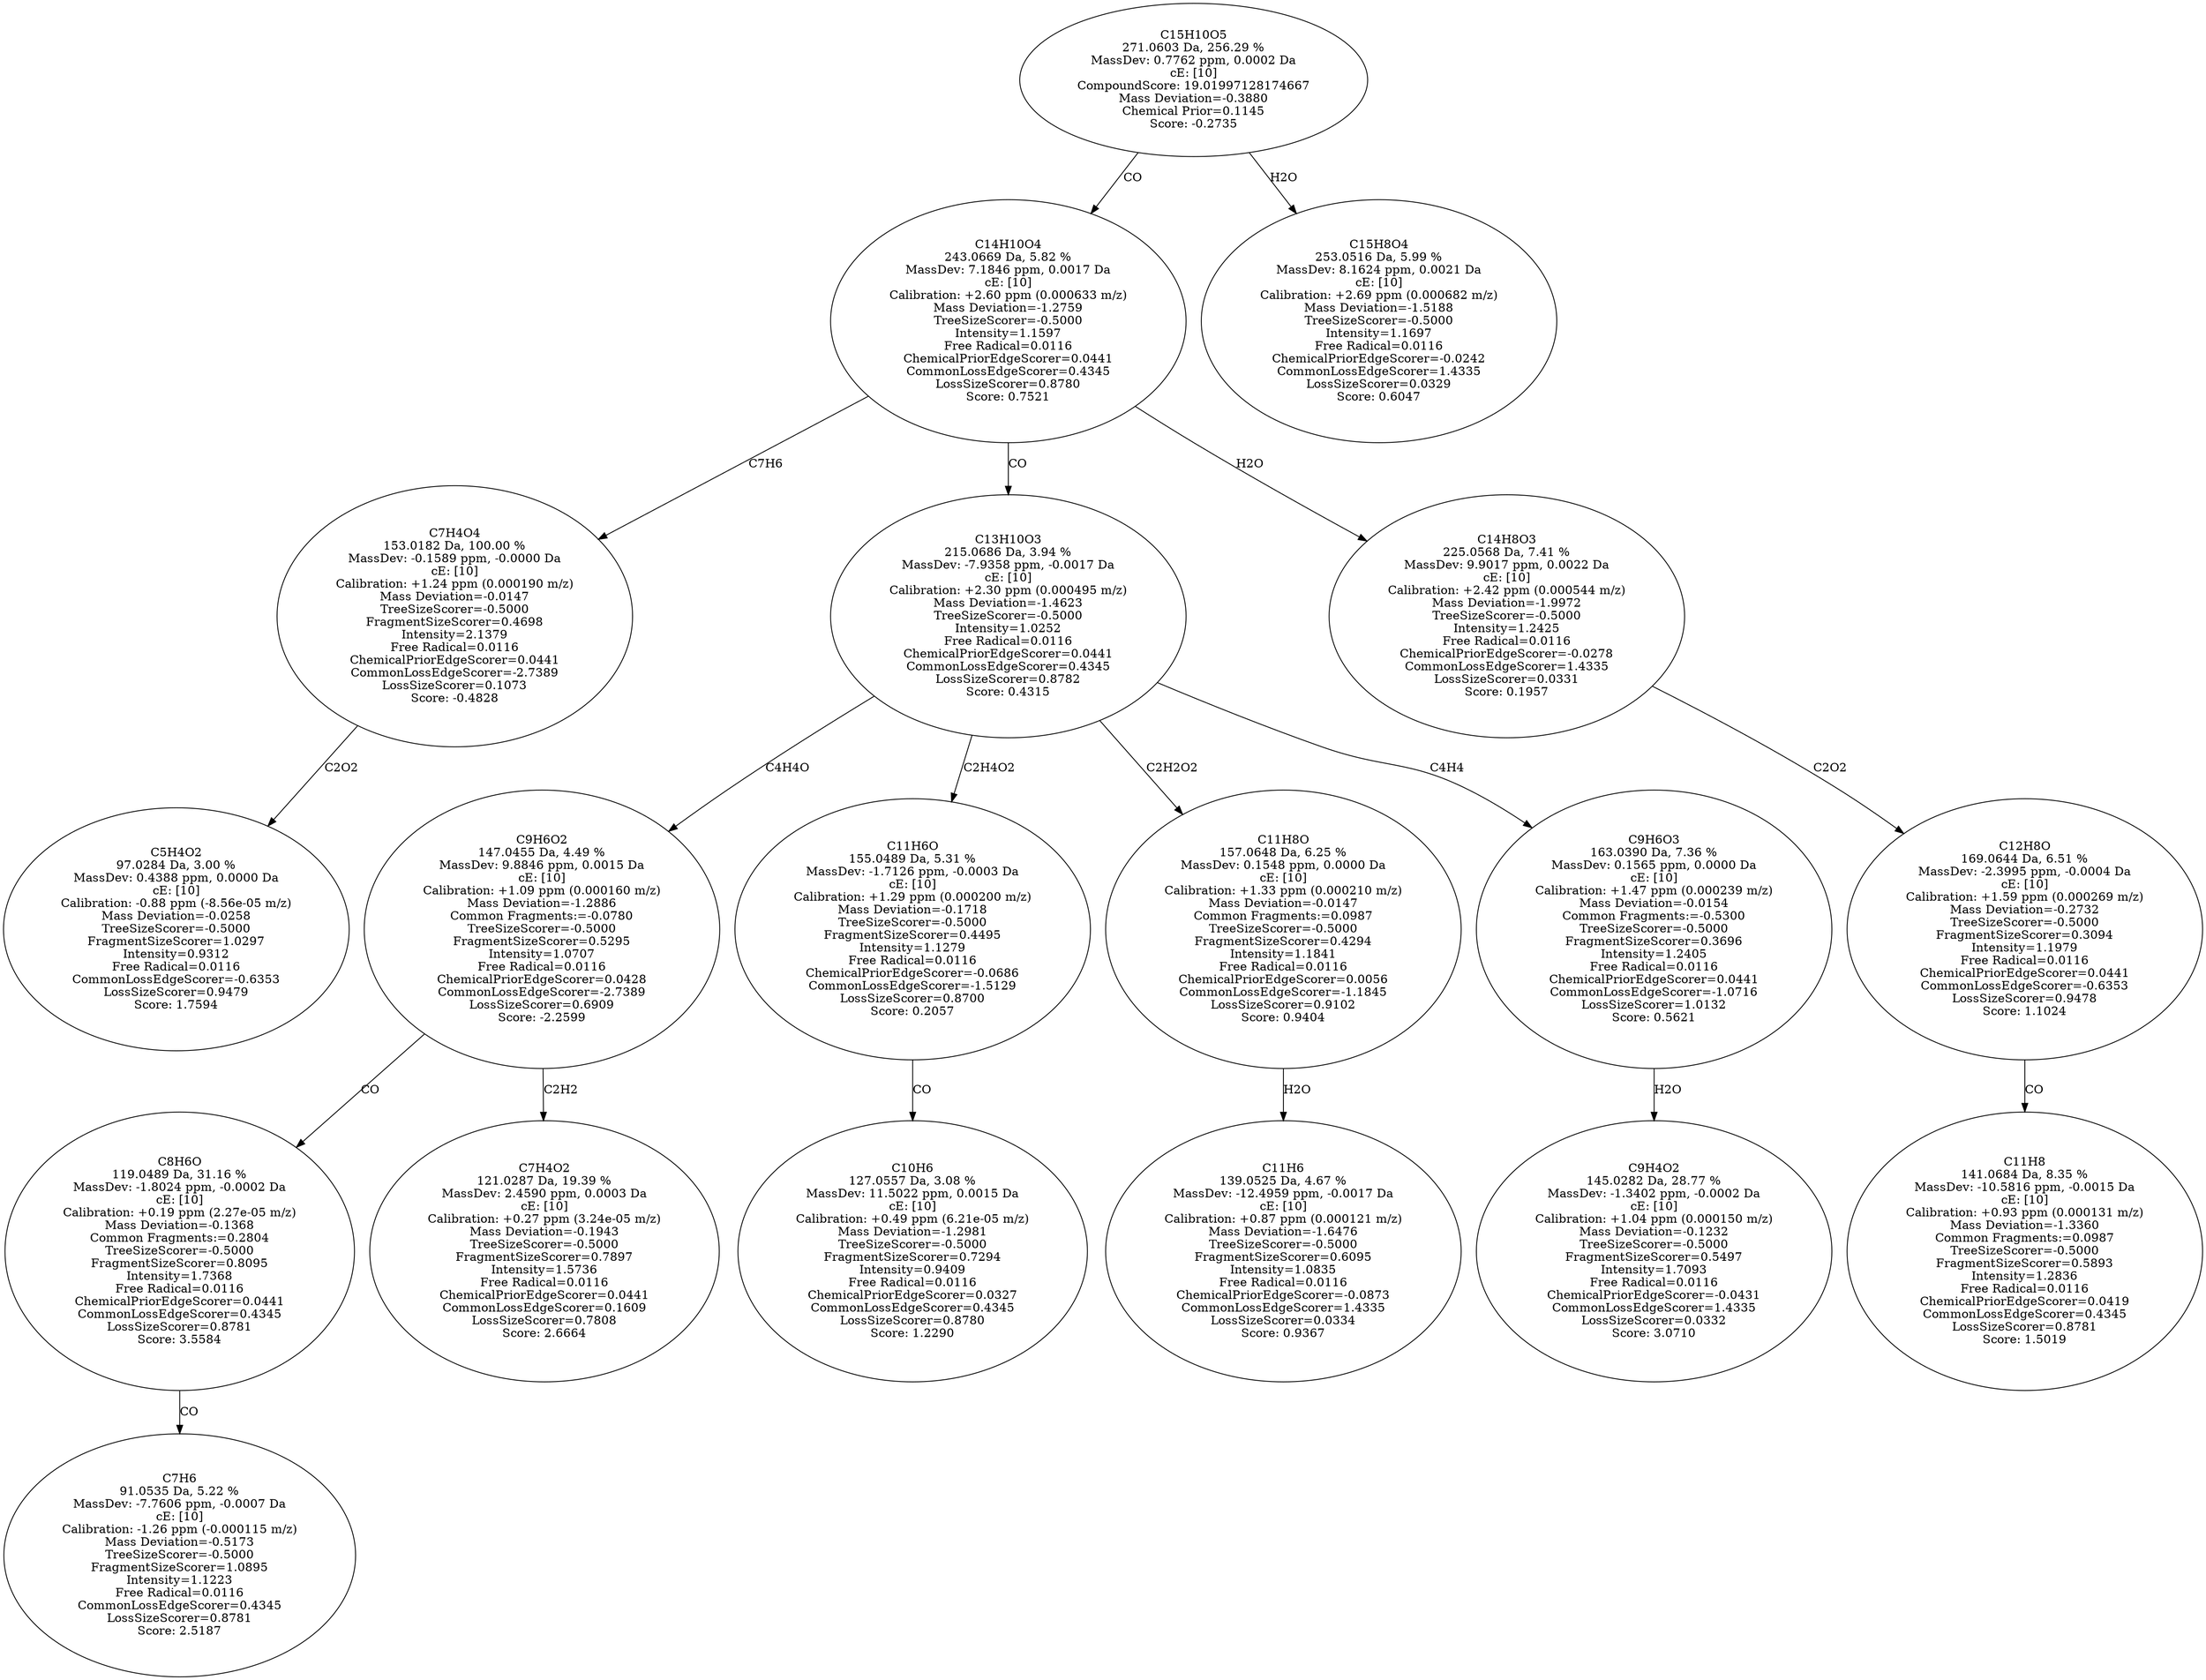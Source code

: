 strict digraph {
v1 [label="C5H4O2\n97.0284 Da, 3.00 %\nMassDev: 0.4388 ppm, 0.0000 Da\ncE: [10]\nCalibration: -0.88 ppm (-8.56e-05 m/z)\nMass Deviation=-0.0258\nTreeSizeScorer=-0.5000\nFragmentSizeScorer=1.0297\nIntensity=0.9312\nFree Radical=0.0116\nCommonLossEdgeScorer=-0.6353\nLossSizeScorer=0.9479\nScore: 1.7594"];
v2 [label="C7H4O4\n153.0182 Da, 100.00 %\nMassDev: -0.1589 ppm, -0.0000 Da\ncE: [10]\nCalibration: +1.24 ppm (0.000190 m/z)\nMass Deviation=-0.0147\nTreeSizeScorer=-0.5000\nFragmentSizeScorer=0.4698\nIntensity=2.1379\nFree Radical=0.0116\nChemicalPriorEdgeScorer=0.0441\nCommonLossEdgeScorer=-2.7389\nLossSizeScorer=0.1073\nScore: -0.4828"];
v3 [label="C7H6\n91.0535 Da, 5.22 %\nMassDev: -7.7606 ppm, -0.0007 Da\ncE: [10]\nCalibration: -1.26 ppm (-0.000115 m/z)\nMass Deviation=-0.5173\nTreeSizeScorer=-0.5000\nFragmentSizeScorer=1.0895\nIntensity=1.1223\nFree Radical=0.0116\nCommonLossEdgeScorer=0.4345\nLossSizeScorer=0.8781\nScore: 2.5187"];
v4 [label="C8H6O\n119.0489 Da, 31.16 %\nMassDev: -1.8024 ppm, -0.0002 Da\ncE: [10]\nCalibration: +0.19 ppm (2.27e-05 m/z)\nMass Deviation=-0.1368\nCommon Fragments:=0.2804\nTreeSizeScorer=-0.5000\nFragmentSizeScorer=0.8095\nIntensity=1.7368\nFree Radical=0.0116\nChemicalPriorEdgeScorer=0.0441\nCommonLossEdgeScorer=0.4345\nLossSizeScorer=0.8781\nScore: 3.5584"];
v5 [label="C7H4O2\n121.0287 Da, 19.39 %\nMassDev: 2.4590 ppm, 0.0003 Da\ncE: [10]\nCalibration: +0.27 ppm (3.24e-05 m/z)\nMass Deviation=-0.1943\nTreeSizeScorer=-0.5000\nFragmentSizeScorer=0.7897\nIntensity=1.5736\nFree Radical=0.0116\nChemicalPriorEdgeScorer=0.0441\nCommonLossEdgeScorer=0.1609\nLossSizeScorer=0.7808\nScore: 2.6664"];
v6 [label="C9H6O2\n147.0455 Da, 4.49 %\nMassDev: 9.8846 ppm, 0.0015 Da\ncE: [10]\nCalibration: +1.09 ppm (0.000160 m/z)\nMass Deviation=-1.2886\nCommon Fragments:=-0.0780\nTreeSizeScorer=-0.5000\nFragmentSizeScorer=0.5295\nIntensity=1.0707\nFree Radical=0.0116\nChemicalPriorEdgeScorer=0.0428\nCommonLossEdgeScorer=-2.7389\nLossSizeScorer=0.6909\nScore: -2.2599"];
v7 [label="C10H6\n127.0557 Da, 3.08 %\nMassDev: 11.5022 ppm, 0.0015 Da\ncE: [10]\nCalibration: +0.49 ppm (6.21e-05 m/z)\nMass Deviation=-1.2981\nTreeSizeScorer=-0.5000\nFragmentSizeScorer=0.7294\nIntensity=0.9409\nFree Radical=0.0116\nChemicalPriorEdgeScorer=0.0327\nCommonLossEdgeScorer=0.4345\nLossSizeScorer=0.8780\nScore: 1.2290"];
v8 [label="C11H6O\n155.0489 Da, 5.31 %\nMassDev: -1.7126 ppm, -0.0003 Da\ncE: [10]\nCalibration: +1.29 ppm (0.000200 m/z)\nMass Deviation=-0.1718\nTreeSizeScorer=-0.5000\nFragmentSizeScorer=0.4495\nIntensity=1.1279\nFree Radical=0.0116\nChemicalPriorEdgeScorer=-0.0686\nCommonLossEdgeScorer=-1.5129\nLossSizeScorer=0.8700\nScore: 0.2057"];
v9 [label="C11H6\n139.0525 Da, 4.67 %\nMassDev: -12.4959 ppm, -0.0017 Da\ncE: [10]\nCalibration: +0.87 ppm (0.000121 m/z)\nMass Deviation=-1.6476\nTreeSizeScorer=-0.5000\nFragmentSizeScorer=0.6095\nIntensity=1.0835\nFree Radical=0.0116\nChemicalPriorEdgeScorer=-0.0873\nCommonLossEdgeScorer=1.4335\nLossSizeScorer=0.0334\nScore: 0.9367"];
v10 [label="C11H8O\n157.0648 Da, 6.25 %\nMassDev: 0.1548 ppm, 0.0000 Da\ncE: [10]\nCalibration: +1.33 ppm (0.000210 m/z)\nMass Deviation=-0.0147\nCommon Fragments:=0.0987\nTreeSizeScorer=-0.5000\nFragmentSizeScorer=0.4294\nIntensity=1.1841\nFree Radical=0.0116\nChemicalPriorEdgeScorer=0.0056\nCommonLossEdgeScorer=-1.1845\nLossSizeScorer=0.9102\nScore: 0.9404"];
v11 [label="C9H4O2\n145.0282 Da, 28.77 %\nMassDev: -1.3402 ppm, -0.0002 Da\ncE: [10]\nCalibration: +1.04 ppm (0.000150 m/z)\nMass Deviation=-0.1232\nTreeSizeScorer=-0.5000\nFragmentSizeScorer=0.5497\nIntensity=1.7093\nFree Radical=0.0116\nChemicalPriorEdgeScorer=-0.0431\nCommonLossEdgeScorer=1.4335\nLossSizeScorer=0.0332\nScore: 3.0710"];
v12 [label="C9H6O3\n163.0390 Da, 7.36 %\nMassDev: 0.1565 ppm, 0.0000 Da\ncE: [10]\nCalibration: +1.47 ppm (0.000239 m/z)\nMass Deviation=-0.0154\nCommon Fragments:=-0.5300\nTreeSizeScorer=-0.5000\nFragmentSizeScorer=0.3696\nIntensity=1.2405\nFree Radical=0.0116\nChemicalPriorEdgeScorer=0.0441\nCommonLossEdgeScorer=-1.0716\nLossSizeScorer=1.0132\nScore: 0.5621"];
v13 [label="C13H10O3\n215.0686 Da, 3.94 %\nMassDev: -7.9358 ppm, -0.0017 Da\ncE: [10]\nCalibration: +2.30 ppm (0.000495 m/z)\nMass Deviation=-1.4623\nTreeSizeScorer=-0.5000\nIntensity=1.0252\nFree Radical=0.0116\nChemicalPriorEdgeScorer=0.0441\nCommonLossEdgeScorer=0.4345\nLossSizeScorer=0.8782\nScore: 0.4315"];
v14 [label="C11H8\n141.0684 Da, 8.35 %\nMassDev: -10.5816 ppm, -0.0015 Da\ncE: [10]\nCalibration: +0.93 ppm (0.000131 m/z)\nMass Deviation=-1.3360\nCommon Fragments:=0.0987\nTreeSizeScorer=-0.5000\nFragmentSizeScorer=0.5893\nIntensity=1.2836\nFree Radical=0.0116\nChemicalPriorEdgeScorer=0.0419\nCommonLossEdgeScorer=0.4345\nLossSizeScorer=0.8781\nScore: 1.5019"];
v15 [label="C12H8O\n169.0644 Da, 6.51 %\nMassDev: -2.3995 ppm, -0.0004 Da\ncE: [10]\nCalibration: +1.59 ppm (0.000269 m/z)\nMass Deviation=-0.2732\nTreeSizeScorer=-0.5000\nFragmentSizeScorer=0.3094\nIntensity=1.1979\nFree Radical=0.0116\nChemicalPriorEdgeScorer=0.0441\nCommonLossEdgeScorer=-0.6353\nLossSizeScorer=0.9478\nScore: 1.1024"];
v16 [label="C14H8O3\n225.0568 Da, 7.41 %\nMassDev: 9.9017 ppm, 0.0022 Da\ncE: [10]\nCalibration: +2.42 ppm (0.000544 m/z)\nMass Deviation=-1.9972\nTreeSizeScorer=-0.5000\nIntensity=1.2425\nFree Radical=0.0116\nChemicalPriorEdgeScorer=-0.0278\nCommonLossEdgeScorer=1.4335\nLossSizeScorer=0.0331\nScore: 0.1957"];
v17 [label="C14H10O4\n243.0669 Da, 5.82 %\nMassDev: 7.1846 ppm, 0.0017 Da\ncE: [10]\nCalibration: +2.60 ppm (0.000633 m/z)\nMass Deviation=-1.2759\nTreeSizeScorer=-0.5000\nIntensity=1.1597\nFree Radical=0.0116\nChemicalPriorEdgeScorer=0.0441\nCommonLossEdgeScorer=0.4345\nLossSizeScorer=0.8780\nScore: 0.7521"];
v18 [label="C15H8O4\n253.0516 Da, 5.99 %\nMassDev: 8.1624 ppm, 0.0021 Da\ncE: [10]\nCalibration: +2.69 ppm (0.000682 m/z)\nMass Deviation=-1.5188\nTreeSizeScorer=-0.5000\nIntensity=1.1697\nFree Radical=0.0116\nChemicalPriorEdgeScorer=-0.0242\nCommonLossEdgeScorer=1.4335\nLossSizeScorer=0.0329\nScore: 0.6047"];
v19 [label="C15H10O5\n271.0603 Da, 256.29 %\nMassDev: 0.7762 ppm, 0.0002 Da\ncE: [10]\nCompoundScore: 19.01997128174667\nMass Deviation=-0.3880\nChemical Prior=0.1145\nScore: -0.2735"];
v2 -> v1 [label="C2O2"];
v17 -> v2 [label="C7H6"];
v4 -> v3 [label="CO"];
v6 -> v4 [label="CO"];
v6 -> v5 [label="C2H2"];
v13 -> v6 [label="C4H4O"];
v8 -> v7 [label="CO"];
v13 -> v8 [label="C2H4O2"];
v10 -> v9 [label="H2O"];
v13 -> v10 [label="C2H2O2"];
v12 -> v11 [label="H2O"];
v13 -> v12 [label="C4H4"];
v17 -> v13 [label="CO"];
v15 -> v14 [label="CO"];
v16 -> v15 [label="C2O2"];
v17 -> v16 [label="H2O"];
v19 -> v17 [label="CO"];
v19 -> v18 [label="H2O"];
}